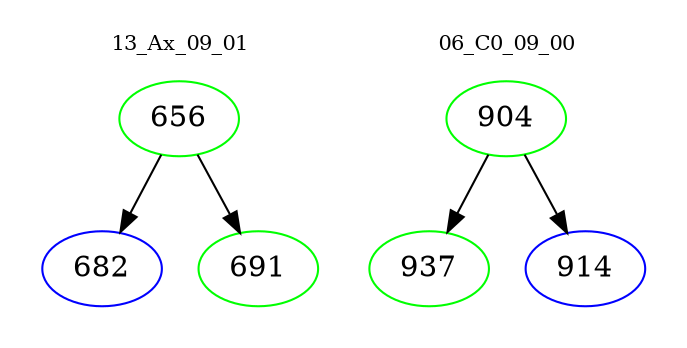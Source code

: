 digraph{
subgraph cluster_0 {
color = white
label = "13_Ax_09_01";
fontsize=10;
T0_656 [label="656", color="green"]
T0_656 -> T0_682 [color="black"]
T0_682 [label="682", color="blue"]
T0_656 -> T0_691 [color="black"]
T0_691 [label="691", color="green"]
}
subgraph cluster_1 {
color = white
label = "06_C0_09_00";
fontsize=10;
T1_904 [label="904", color="green"]
T1_904 -> T1_937 [color="black"]
T1_937 [label="937", color="green"]
T1_904 -> T1_914 [color="black"]
T1_914 [label="914", color="blue"]
}
}
